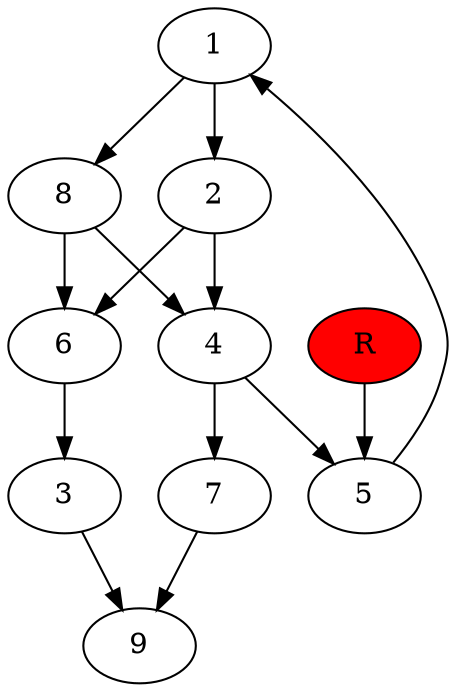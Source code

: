 digraph prb25389 {
	1
	2
	3
	4
	5
	6
	7
	8
	R [fillcolor="#ff0000" style=filled]
	1 -> 2
	1 -> 8
	2 -> 4
	2 -> 6
	3 -> 9
	4 -> 5
	4 -> 7
	5 -> 1
	6 -> 3
	7 -> 9
	8 -> 4
	8 -> 6
	R -> 5
}
